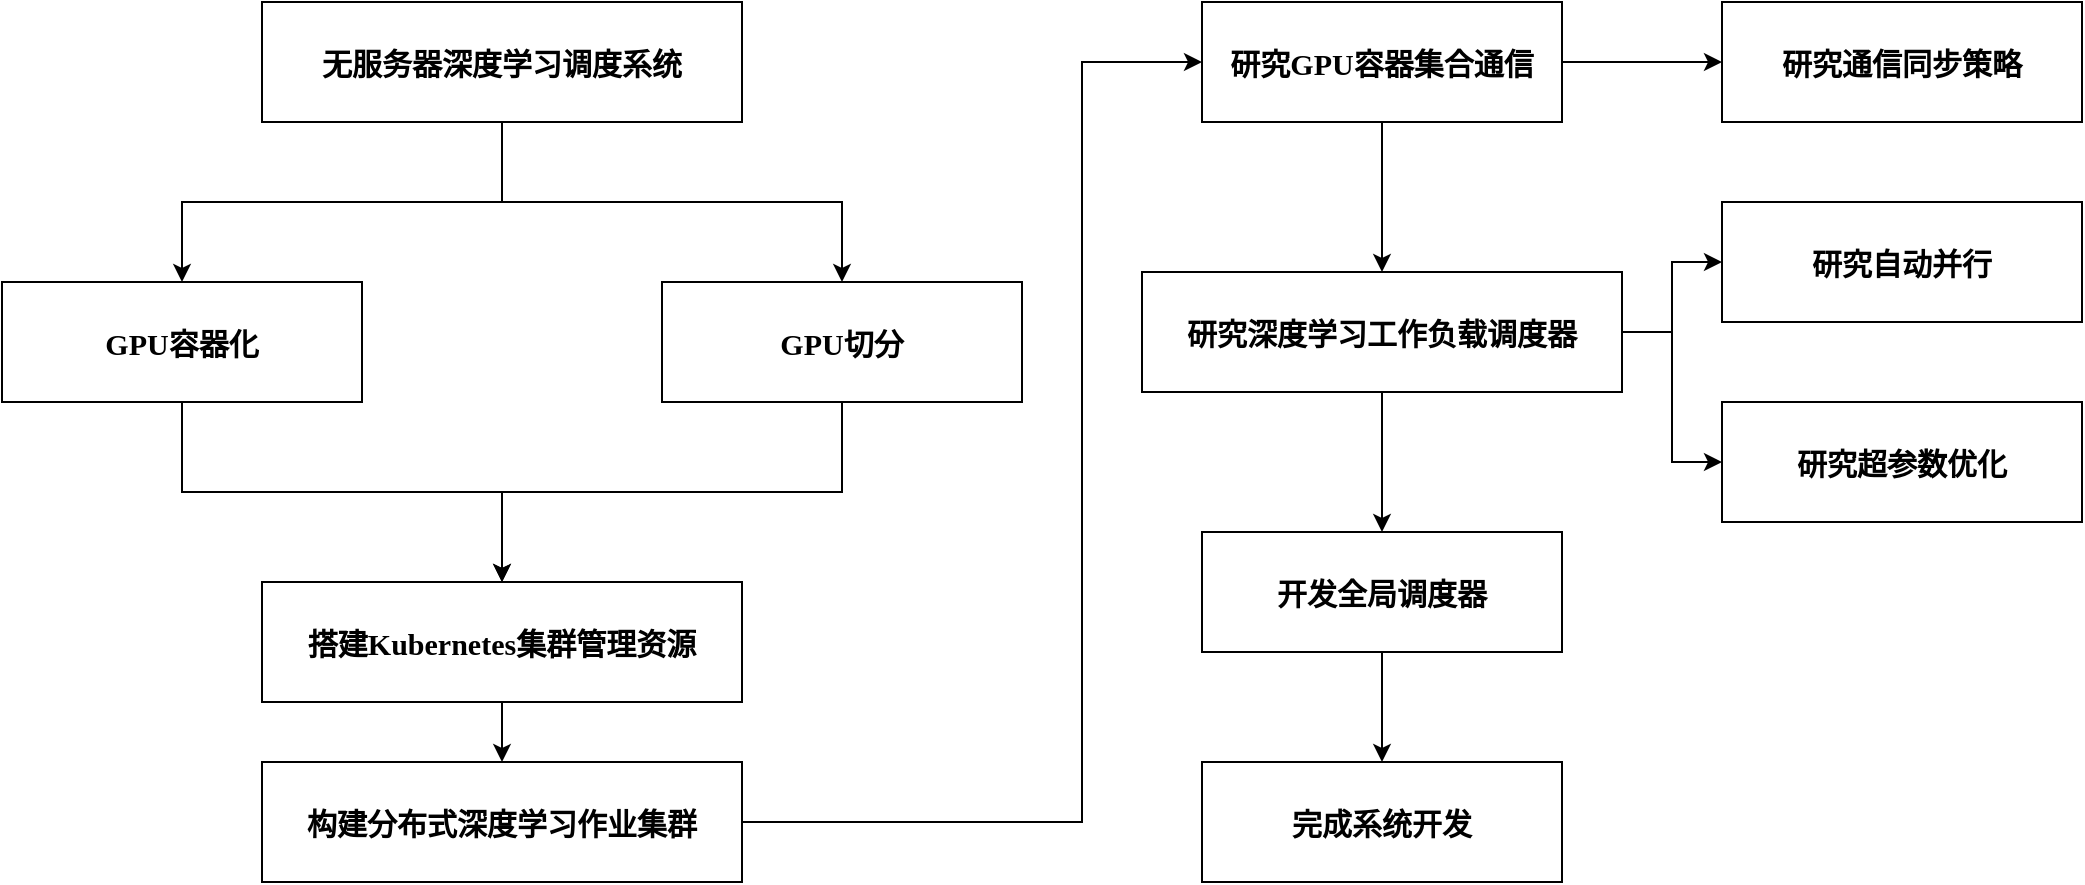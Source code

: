 <mxfile version="20.2.8" type="github">
  <diagram id="Bvw8Q_ZlzUwAOTLL77qt" name="第 1 页">
    <mxGraphModel dx="1887" dy="876" grid="1" gridSize="10" guides="1" tooltips="1" connect="1" arrows="1" fold="1" page="1" pageScale="1" pageWidth="2000" pageHeight="1169" math="0" shadow="0">
      <root>
        <mxCell id="0" />
        <mxCell id="1" parent="0" />
        <mxCell id="rej7hG4qoXzLwgBELB5J-10" value="" style="edgeStyle=orthogonalEdgeStyle;rounded=0;orthogonalLoop=1;jettySize=auto;exitX=0.5;exitY=1;exitDx=0;exitDy=0;entryX=0.5;entryY=0;entryDx=0;entryDy=0;fontFamily=Verdana;fontStyle=1;fontSize=15;" parent="1" source="rej7hG4qoXzLwgBELB5J-1" target="rej7hG4qoXzLwgBELB5J-3" edge="1">
          <mxGeometry relative="1" as="geometry" />
        </mxCell>
        <mxCell id="rej7hG4qoXzLwgBELB5J-13" value="" style="edgeStyle=orthogonalEdgeStyle;rounded=0;orthogonalLoop=1;jettySize=auto;exitX=0.5;exitY=1;exitDx=0;exitDy=0;fontFamily=Verdana;fontStyle=1;fontSize=15;" parent="1" source="rej7hG4qoXzLwgBELB5J-1" target="rej7hG4qoXzLwgBELB5J-11" edge="1">
          <mxGeometry relative="1" as="geometry" />
        </mxCell>
        <mxCell id="rej7hG4qoXzLwgBELB5J-1" value="无服务器深度学习调度系统" style="rounded=0;fontFamily=Verdana;fontStyle=1;fontSize=15;" parent="1" vertex="1">
          <mxGeometry x="370" y="80" width="240" height="60" as="geometry" />
        </mxCell>
        <mxCell id="rej7hG4qoXzLwgBELB5J-17" value="" style="edgeStyle=orthogonalEdgeStyle;rounded=0;orthogonalLoop=1;jettySize=auto;exitX=0.5;exitY=1;exitDx=0;exitDy=0;fontFamily=Verdana;fontStyle=1;fontSize=15;" parent="1" source="rej7hG4qoXzLwgBELB5J-3" target="rej7hG4qoXzLwgBELB5J-14" edge="1">
          <mxGeometry relative="1" as="geometry" />
        </mxCell>
        <mxCell id="rej7hG4qoXzLwgBELB5J-3" value="GPU容器化" style="rounded=0;fontFamily=Verdana;fontStyle=1;fontSize=15;" parent="1" vertex="1">
          <mxGeometry x="240" y="220" width="180" height="60" as="geometry" />
        </mxCell>
        <mxCell id="rej7hG4qoXzLwgBELB5J-19" value="" style="edgeStyle=orthogonalEdgeStyle;rounded=0;orthogonalLoop=1;jettySize=auto;exitX=0.5;exitY=1;exitDx=0;exitDy=0;fontFamily=Verdana;fontStyle=1;fontSize=15;" parent="1" source="rej7hG4qoXzLwgBELB5J-11" target="rej7hG4qoXzLwgBELB5J-14" edge="1">
          <mxGeometry relative="1" as="geometry" />
        </mxCell>
        <mxCell id="rej7hG4qoXzLwgBELB5J-11" value="GPU切分" style="rounded=0;fontFamily=Verdana;fontStyle=1;fontSize=15;" parent="1" vertex="1">
          <mxGeometry x="570" y="220" width="180" height="60" as="geometry" />
        </mxCell>
        <mxCell id="rej7hG4qoXzLwgBELB5J-22" value="" style="edgeStyle=orthogonalEdgeStyle;rounded=0;orthogonalLoop=1;jettySize=auto;exitX=0.5;exitY=1;exitDx=0;exitDy=0;entryX=0.5;entryY=0;entryDx=0;entryDy=0;fontFamily=Verdana;fontStyle=1;fontSize=15;" parent="1" source="rej7hG4qoXzLwgBELB5J-14" target="rej7hG4qoXzLwgBELB5J-21" edge="1">
          <mxGeometry relative="1" as="geometry" />
        </mxCell>
        <mxCell id="rej7hG4qoXzLwgBELB5J-14" value="搭建Kubernetes集群管理资源" style="rounded=0;fontFamily=Verdana;fontStyle=1;fontSize=15;" parent="1" vertex="1">
          <mxGeometry x="400" y="370" width="180" height="60" as="geometry" />
        </mxCell>
        <mxCell id="rej7hG4qoXzLwgBELB5J-32" value="" style="edgeStyle=orthogonalEdgeStyle;rounded=0;orthogonalLoop=1;jettySize=auto;exitX=0.5;exitY=1;exitDx=0;exitDy=0;fontFamily=Verdana;fontStyle=1;fontSize=15;" parent="1" source="rej7hG4qoXzLwgBELB5J-20" target="rej7hG4qoXzLwgBELB5J-24" edge="1">
          <mxGeometry relative="1" as="geometry" />
        </mxCell>
        <mxCell id="rej7hG4qoXzLwgBELB5J-38" value="" style="edgeStyle=orthogonalEdgeStyle;rounded=0;orthogonalLoop=1;jettySize=auto;exitX=1;exitY=0.5;exitDx=0;exitDy=0;entryX=0;entryY=0.5;entryDx=0;entryDy=0;fontFamily=Verdana;fontStyle=1;fontSize=15;" parent="1" source="rej7hG4qoXzLwgBELB5J-20" target="rej7hG4qoXzLwgBELB5J-37" edge="1">
          <mxGeometry relative="1" as="geometry" />
        </mxCell>
        <mxCell id="rej7hG4qoXzLwgBELB5J-20" value="研究GPU容器集合通信" style="rounded=0;horizontal=1;verticalAlign=middle;align=center;labelPosition=center;verticalLabelPosition=middle;fontFamily=Verdana;fontStyle=1;fontSize=15;" parent="1" vertex="1">
          <mxGeometry x="840" y="80" width="180" height="60" as="geometry" />
        </mxCell>
        <mxCell id="WuvvzvhUjZd1tryzfg2w-2" style="edgeStyle=orthogonalEdgeStyle;rounded=0;orthogonalLoop=1;jettySize=auto;html=0;exitX=1;exitY=0.5;exitDx=0;exitDy=0;entryX=0;entryY=0.5;entryDx=0;entryDy=0;fontSize=15;fontFamily=Verdana;fontStyle=1" edge="1" parent="1" source="rej7hG4qoXzLwgBELB5J-21" target="rej7hG4qoXzLwgBELB5J-20">
          <mxGeometry relative="1" as="geometry">
            <Array as="points">
              <mxPoint x="780" y="490" />
              <mxPoint x="780" y="110" />
            </Array>
          </mxGeometry>
        </mxCell>
        <mxCell id="rej7hG4qoXzLwgBELB5J-21" value="构建分布式深度学习作业集群" style="rounded=0;fontFamily=Verdana;fontStyle=1;fontSize=15;" parent="1" vertex="1">
          <mxGeometry x="400" y="460" width="180" height="60" as="geometry" />
        </mxCell>
        <mxCell id="rej7hG4qoXzLwgBELB5J-39" value="" style="edgeStyle=orthogonalEdgeStyle;rounded=0;orthogonalLoop=1;jettySize=auto;exitX=1;exitY=0.5;exitDx=0;exitDy=0;entryX=0;entryY=0.5;entryDx=0;entryDy=0;fontFamily=Verdana;fontStyle=1;fontSize=15;" parent="1" source="rej7hG4qoXzLwgBELB5J-24" target="rej7hG4qoXzLwgBELB5J-33" edge="1">
          <mxGeometry relative="1" as="geometry" />
        </mxCell>
        <mxCell id="rej7hG4qoXzLwgBELB5J-40" value="" style="edgeStyle=orthogonalEdgeStyle;rounded=0;orthogonalLoop=1;jettySize=auto;exitX=1;exitY=0.5;exitDx=0;exitDy=0;entryX=0;entryY=0.5;entryDx=0;entryDy=0;fontFamily=Verdana;fontStyle=1;fontSize=15;" parent="1" source="rej7hG4qoXzLwgBELB5J-24" target="rej7hG4qoXzLwgBELB5J-36" edge="1">
          <mxGeometry relative="1" as="geometry" />
        </mxCell>
        <mxCell id="rej7hG4qoXzLwgBELB5J-41" value="" style="edgeStyle=orthogonalEdgeStyle;rounded=0;orthogonalLoop=1;jettySize=auto;exitX=0.5;exitY=1;exitDx=0;exitDy=0;entryX=0.5;entryY=0;entryDx=0;entryDy=0;fontFamily=Verdana;fontStyle=1;fontSize=15;" parent="1" source="rej7hG4qoXzLwgBELB5J-24" target="rej7hG4qoXzLwgBELB5J-25" edge="1">
          <mxGeometry relative="1" as="geometry" />
        </mxCell>
        <mxCell id="rej7hG4qoXzLwgBELB5J-24" value="研究深度学习工作负载调度器" style="rounded=0;horizontal=1;verticalAlign=middle;align=center;labelPosition=center;verticalLabelPosition=middle;fontFamily=Verdana;fontStyle=1;fontSize=15;" parent="1" vertex="1">
          <mxGeometry x="810" y="215" width="240" height="60" as="geometry" />
        </mxCell>
        <mxCell id="rej7hG4qoXzLwgBELB5J-46" value="" style="edgeStyle=orthogonalEdgeStyle;rounded=0;orthogonalLoop=1;jettySize=auto;exitX=0.5;exitY=1;exitDx=0;exitDy=0;entryX=0.5;entryY=0;entryDx=0;entryDy=0;fontFamily=Verdana;fontStyle=1;fontSize=15;" parent="1" source="rej7hG4qoXzLwgBELB5J-25" target="rej7hG4qoXzLwgBELB5J-45" edge="1">
          <mxGeometry relative="1" as="geometry" />
        </mxCell>
        <mxCell id="rej7hG4qoXzLwgBELB5J-25" value="开发全局调度器" style="rounded=0;horizontal=1;verticalAlign=middle;align=center;labelPosition=center;verticalLabelPosition=middle;fontFamily=Verdana;fontStyle=1;fontSize=15;" parent="1" vertex="1">
          <mxGeometry x="840" y="345" width="180" height="60" as="geometry" />
        </mxCell>
        <mxCell id="rej7hG4qoXzLwgBELB5J-33" value="研究自动并行" style="rounded=0;horizontal=1;verticalAlign=middle;align=center;labelPosition=center;verticalLabelPosition=middle;fontFamily=Verdana;fontStyle=1;fontSize=15;" parent="1" vertex="1">
          <mxGeometry x="1100" y="180" width="180" height="60" as="geometry" />
        </mxCell>
        <mxCell id="rej7hG4qoXzLwgBELB5J-36" value="研究超参数优化" style="rounded=0;horizontal=1;verticalAlign=middle;align=center;labelPosition=center;verticalLabelPosition=middle;fontFamily=Verdana;fontStyle=1;fontSize=15;" parent="1" vertex="1">
          <mxGeometry x="1100" y="280" width="180" height="60" as="geometry" />
        </mxCell>
        <mxCell id="rej7hG4qoXzLwgBELB5J-37" value="研究通信同步策略" style="rounded=0;horizontal=1;verticalAlign=middle;align=center;labelPosition=center;verticalLabelPosition=middle;fontFamily=Verdana;fontStyle=1;fontSize=15;" parent="1" vertex="1">
          <mxGeometry x="1100" y="80" width="180" height="60" as="geometry" />
        </mxCell>
        <mxCell id="rej7hG4qoXzLwgBELB5J-45" value="完成系统开发" style="rounded=0;horizontal=1;verticalAlign=middle;align=center;labelPosition=center;verticalLabelPosition=middle;fontFamily=Verdana;fontStyle=1;fontSize=15;" parent="1" vertex="1">
          <mxGeometry x="840" y="460" width="180" height="60" as="geometry" />
        </mxCell>
        <mxCell id="WuvvzvhUjZd1tryzfg2w-5" value="搭建Kubernetes集群管理资源" style="rounded=0;fontFamily=Verdana;fontStyle=1;fontSize=15;" vertex="1" parent="1">
          <mxGeometry x="370" y="370" width="240" height="60" as="geometry" />
        </mxCell>
        <mxCell id="WuvvzvhUjZd1tryzfg2w-6" value="构建分布式深度学习作业集群" style="rounded=0;fontFamily=Verdana;fontStyle=1;fontSize=15;" vertex="1" parent="1">
          <mxGeometry x="370" y="460" width="240" height="60" as="geometry" />
        </mxCell>
      </root>
    </mxGraphModel>
  </diagram>
</mxfile>
